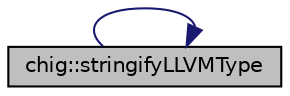 digraph "chig::stringifyLLVMType"
{
 // INTERACTIVE_SVG=YES
  edge [fontname="Helvetica",fontsize="10",labelfontname="Helvetica",labelfontsize="10"];
  node [fontname="Helvetica",fontsize="10",shape=record];
  rankdir="LR";
  Node174 [label="chig::stringifyLLVMType",height=0.2,width=0.4,color="black", fillcolor="grey75", style="filled", fontcolor="black"];
  Node174 -> Node174 [color="midnightblue",fontsize="10",style="solid",fontname="Helvetica"];
}
